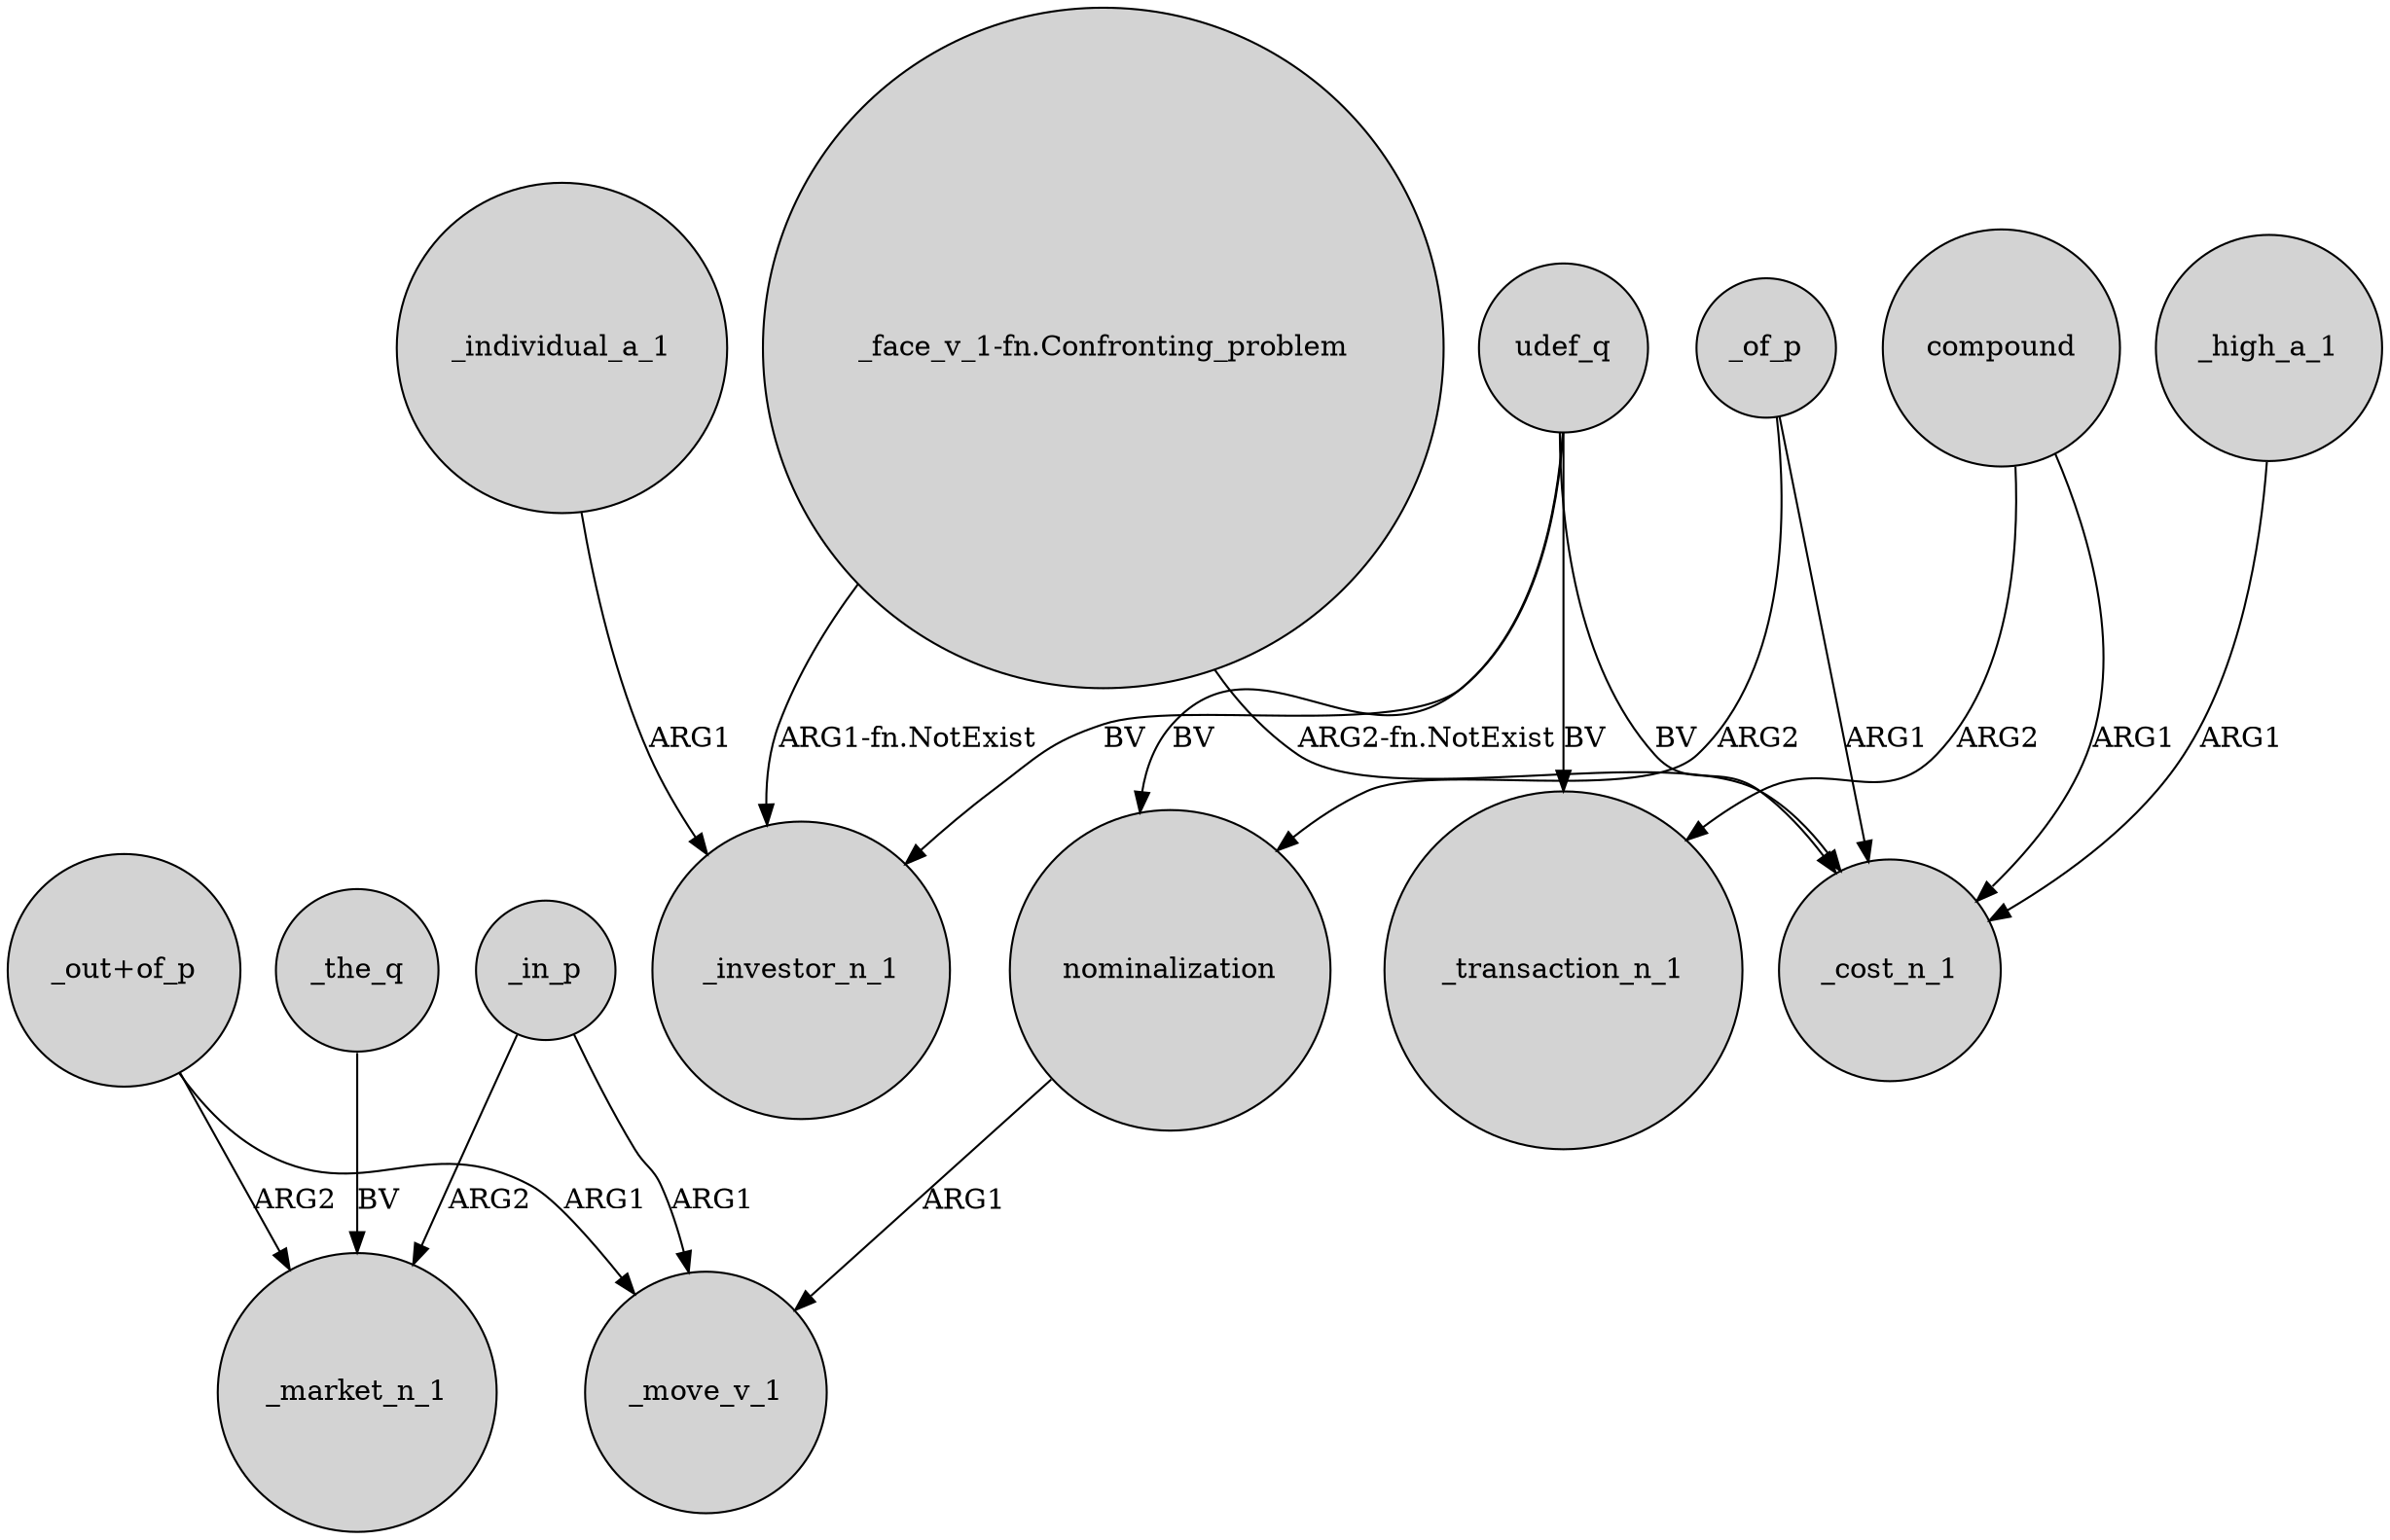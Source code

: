 digraph {
	node [shape=circle style=filled]
	_in_p -> _market_n_1 [label=ARG2]
	_in_p -> _move_v_1 [label=ARG1]
	_individual_a_1 -> _investor_n_1 [label=ARG1]
	"_face_v_1-fn.Confronting_problem" -> _cost_n_1 [label="ARG2-fn.NotExist"]
	"_face_v_1-fn.Confronting_problem" -> _investor_n_1 [label="ARG1-fn.NotExist"]
	udef_q -> _cost_n_1 [label=BV]
	_of_p -> nominalization [label=ARG2]
	udef_q -> _investor_n_1 [label=BV]
	"_out+of_p" -> _market_n_1 [label=ARG2]
	compound -> _cost_n_1 [label=ARG1]
	udef_q -> _transaction_n_1 [label=BV]
	_the_q -> _market_n_1 [label=BV]
	_high_a_1 -> _cost_n_1 [label=ARG1]
	"_out+of_p" -> _move_v_1 [label=ARG1]
	udef_q -> nominalization [label=BV]
	_of_p -> _cost_n_1 [label=ARG1]
	nominalization -> _move_v_1 [label=ARG1]
	compound -> _transaction_n_1 [label=ARG2]
}
